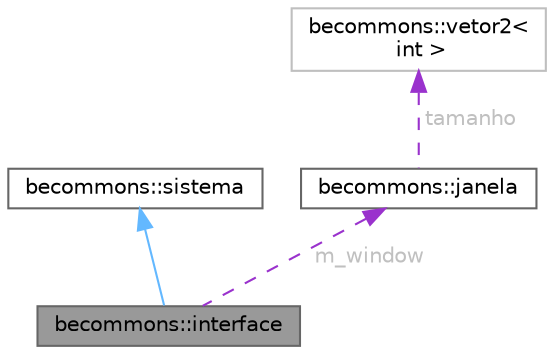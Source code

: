 digraph "becommons::interface"
{
 // LATEX_PDF_SIZE
  bgcolor="transparent";
  edge [fontname=Helvetica,fontsize=10,labelfontname=Helvetica,labelfontsize=10];
  node [fontname=Helvetica,fontsize=10,shape=box,height=0.2,width=0.4];
  Node1 [id="Node000001",label="becommons::interface",height=0.2,width=0.4,color="gray40", fillcolor="grey60", style="filled", fontcolor="black",tooltip=" "];
  Node2 -> Node1 [id="edge1_Node000001_Node000002",dir="back",color="steelblue1",style="solid",tooltip=" "];
  Node2 [id="Node000002",label="becommons::sistema",height=0.2,width=0.4,color="gray40", fillcolor="white", style="filled",URL="$structbecommons_1_1sistema.html",tooltip=" "];
  Node3 -> Node1 [id="edge2_Node000001_Node000003",dir="back",color="darkorchid3",style="dashed",tooltip=" ",label=" m_window",fontcolor="grey" ];
  Node3 [id="Node000003",label="becommons::janela",height=0.2,width=0.4,color="gray40", fillcolor="white", style="filled",URL="$classbecommons_1_1janela.html",tooltip="facilita o uso da janela glfw"];
  Node4 -> Node3 [id="edge3_Node000003_Node000004",dir="back",color="darkorchid3",style="dashed",tooltip=" ",label=" tamanho",fontcolor="grey" ];
  Node4 [id="Node000004",label="becommons::vetor2\<\l int \>",height=0.2,width=0.4,color="grey75", fillcolor="white", style="filled",URL="$structbecommons_1_1vetor2.html",tooltip=" "];
}
